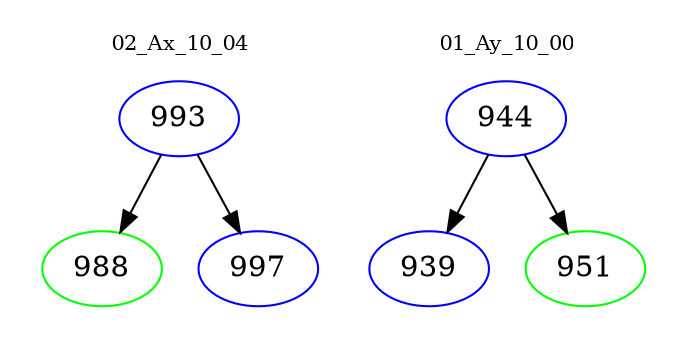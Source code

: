 digraph{
subgraph cluster_0 {
color = white
label = "02_Ax_10_04";
fontsize=10;
T0_993 [label="993", color="blue"]
T0_993 -> T0_988 [color="black"]
T0_988 [label="988", color="green"]
T0_993 -> T0_997 [color="black"]
T0_997 [label="997", color="blue"]
}
subgraph cluster_1 {
color = white
label = "01_Ay_10_00";
fontsize=10;
T1_944 [label="944", color="blue"]
T1_944 -> T1_939 [color="black"]
T1_939 [label="939", color="blue"]
T1_944 -> T1_951 [color="black"]
T1_951 [label="951", color="green"]
}
}
